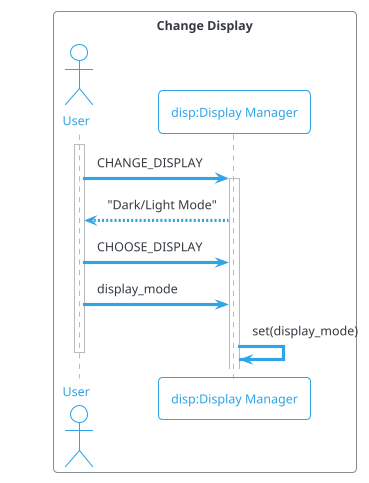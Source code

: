 @startuml change_display
!theme cerulean-outline
box "Change Display"
actor "User" as user
participant "disp:Display Manager" as disp
end box
activate user
user -> disp ++ : CHANGE_DISPLAY
disp --> user : "Dark/Light Mode"
user -> disp : CHOOSE_DISPLAY
user -> disp : display_mode
disp -> disp : set(display_mode)
deactivate user
@enduml
